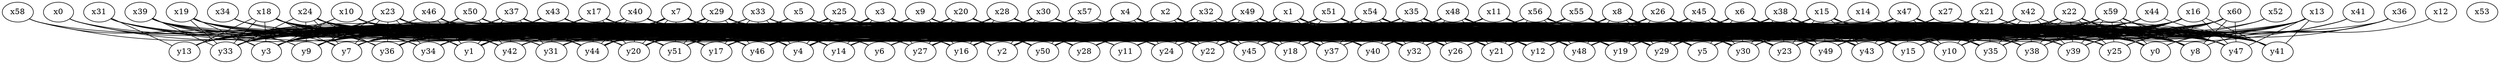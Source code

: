 strict graph grafo_61_52 {
	"x39";
	"x47";
	"x52";
	"x15";
	"x59";
	"x40";
	"x12";
	"x23";
	"x5";
	"x24";
	"x38";
	"x9";
	"x10";
	"x58";
	"x46";
	"x11";
	"x0";
	"x54";
	"x44";
	"x25";
	"x27";
	"x34";
	"x48";
	"x55";
	"x13";
	"x50";
	"x51";
	"x14";
	"x30";
	"x22";
	"x19";
	"x7";
	"x3";
	"x36";
	"x60";
	"x49";
	"x17";
	"x35";
	"x6";
	"x41";
	"x18";
	"x28";
	"x2";
	"x26";
	"x32";
	"x29";
	"x20";
	"x45";
	"x16";
	"x56";
	"x31";
	"x57";
	"x1";
	"x4";
	"x43";
	"x42";
	"x33";
	"x53";
	"x8";
	"x21";
	"x37";
	"y30";
	"y41";
	"y1";
	"y31";
	"y34";
	"y28";
	"y14";
	"y15";
	"y4";
	"y27";
	"y21";
	"y44";
	"y5";
	"y51";
	"y18";
	"y45";
	"y13";
	"y39";
	"y7";
	"y11";
	"y0";
	"y6";
	"y40";
	"y42";
	"y24";
	"y12";
	"y16";
	"y9";
	"y48";
	"y19";
	"y36";
	"y46";
	"y50";
	"y26";
	"y29";
	"y22";
	"y43";
	"y20";
	"y8";
	"y2";
	"y47";
	"y49";
	"y35";
	"y25";
	"y3";
	"y10";
	"y17";
	"y32";
	"y37";
	"y33";
	"y38";
	"y23";

	"x39" -- "y16";
	"x39" -- "y3";
	"x39" -- "y33";
	"x39" -- "y9";
	"x39" -- "y28";
	"x39" -- "y31";
	"x39" -- "y43";
	"x47" -- "y49";
	"x47" -- "y6";
	"x47" -- "y11";
	"x47" -- "y0";
	"x47" -- "y3";
	"x47" -- "y7";
	"x47" -- "y43";
	"x47" -- "y35";
	"x47" -- "y16";
	"x47" -- "y15";
	"x47" -- "y23";
	"x47" -- "y39";
	"x47" -- "y41";
	"x47" -- "y22";
	"x47" -- "y10";
	"x47" -- "y38";
	"x47" -- "y26";
	"x47" -- "y14";
	"x47" -- "y51";
	"x47" -- "y29";
	"x47" -- "y27";
	"x47" -- "y17";
	"x47" -- "y47";
	"x47" -- "y32";
	"x47" -- "y18";
	"x52" -- "y38";
	"x52" -- "y26";
	"x15" -- "y1";
	"x15" -- "y41";
	"x15" -- "y51";
	"x15" -- "y16";
	"x15" -- "y2";
	"x15" -- "y43";
	"x15" -- "y38";
	"x15" -- "y35";
	"x15" -- "y6";
	"x15" -- "y44";
	"x15" -- "y8";
	"x15" -- "y32";
	"x15" -- "y29";
	"x15" -- "y4";
	"x15" -- "y0";
	"x15" -- "y21";
	"x15" -- "y30";
	"x15" -- "y50";
	"x15" -- "y23";
	"x15" -- "y28";
	"x15" -- "y37";
	"x15" -- "y45";
	"x15" -- "y25";
	"x15" -- "y19";
	"x15" -- "y24";
	"x15" -- "y13";
	"x15" -- "y15";
	"x15" -- "y49";
	"x15" -- "y26";
	"x59" -- "y19";
	"x59" -- "y47";
	"x59" -- "y15";
	"x59" -- "y38";
	"x59" -- "y42";
	"x59" -- "y44";
	"x59" -- "y48";
	"x59" -- "y32";
	"x59" -- "y17";
	"x59" -- "y20";
	"x59" -- "y51";
	"x59" -- "y35";
	"x59" -- "y30";
	"x59" -- "y39";
	"x59" -- "y10";
	"x59" -- "y24";
	"x59" -- "y25";
	"x59" -- "y0";
	"x59" -- "y18";
	"x59" -- "y43";
	"x59" -- "y5";
	"x59" -- "y41";
	"x59" -- "y8";
	"x59" -- "y29";
	"x59" -- "y46";
	"x59" -- "y26";
	"x59" -- "y4";
	"x40" -- "y7";
	"x40" -- "y44";
	"x40" -- "y16";
	"x40" -- "y9";
	"x40" -- "y37";
	"x40" -- "y1";
	"x40" -- "y47";
	"x40" -- "y24";
	"x40" -- "y2";
	"x40" -- "y27";
	"x40" -- "y17";
	"x40" -- "y4";
	"x40" -- "y34";
	"x40" -- "y5";
	"x40" -- "y23";
	"x40" -- "y38";
	"x40" -- "y20";
	"x40" -- "y26";
	"x40" -- "y33";
	"x40" -- "y48";
	"x12" -- "y8";
	"x23" -- "y37";
	"x23" -- "y21";
	"x23" -- "y11";
	"x23" -- "y15";
	"x23" -- "y36";
	"x23" -- "y34";
	"x23" -- "y31";
	"x23" -- "y45";
	"x23" -- "y33";
	"x23" -- "y16";
	"x23" -- "y3";
	"x23" -- "y30";
	"x23" -- "y32";
	"x23" -- "y1";
	"x23" -- "y25";
	"x23" -- "y40";
	"x23" -- "y2";
	"x23" -- "y43";
	"x23" -- "y20";
	"x23" -- "y44";
	"x23" -- "y42";
	"x23" -- "y22";
	"x23" -- "y7";
	"x23" -- "y17";
	"x23" -- "y13";
	"x23" -- "y35";
	"x23" -- "y51";
	"x23" -- "y6";
	"x23" -- "y49";
	"x23" -- "y9";
	"x5" -- "y32";
	"x5" -- "y15";
	"x5" -- "y1";
	"x5" -- "y9";
	"x5" -- "y19";
	"x5" -- "y20";
	"x5" -- "y48";
	"x5" -- "y12";
	"x5" -- "y49";
	"x5" -- "y10";
	"x5" -- "y16";
	"x5" -- "y36";
	"x5" -- "y34";
	"x5" -- "y44";
	"x5" -- "y35";
	"x5" -- "y23";
	"x5" -- "y45";
	"x5" -- "y4";
	"x5" -- "y24";
	"x5" -- "y42";
	"x5" -- "y22";
	"x5" -- "y50";
	"x5" -- "y13";
	"x24" -- "y36";
	"x24" -- "y17";
	"x24" -- "y39";
	"x24" -- "y19";
	"x24" -- "y45";
	"x24" -- "y4";
	"x24" -- "y9";
	"x24" -- "y0";
	"x24" -- "y7";
	"x24" -- "y28";
	"x24" -- "y51";
	"x24" -- "y29";
	"x24" -- "y20";
	"x24" -- "y18";
	"x24" -- "y1";
	"x24" -- "y33";
	"x24" -- "y46";
	"x24" -- "y34";
	"x24" -- "y11";
	"x38" -- "y43";
	"x38" -- "y19";
	"x38" -- "y31";
	"x38" -- "y5";
	"x38" -- "y25";
	"x38" -- "y46";
	"x38" -- "y32";
	"x38" -- "y17";
	"x38" -- "y51";
	"x38" -- "y42";
	"x38" -- "y50";
	"x38" -- "y33";
	"x38" -- "y15";
	"x38" -- "y12";
	"x38" -- "y40";
	"x38" -- "y30";
	"x38" -- "y29";
	"x38" -- "y45";
	"x38" -- "y23";
	"x38" -- "y44";
	"x38" -- "y47";
	"x38" -- "y0";
	"x38" -- "y8";
	"x38" -- "y49";
	"x38" -- "y26";
	"x38" -- "y21";
	"x38" -- "y3";
	"x38" -- "y35";
	"x38" -- "y10";
	"x38" -- "y36";
	"x38" -- "y37";
	"x38" -- "y22";
	"x38" -- "y39";
	"x38" -- "y18";
	"x9" -- "y45";
	"x9" -- "y50";
	"x9" -- "y46";
	"x9" -- "y0";
	"x9" -- "y42";
	"x9" -- "y13";
	"x9" -- "y18";
	"x9" -- "y27";
	"x9" -- "y43";
	"x9" -- "y34";
	"x9" -- "y44";
	"x9" -- "y30";
	"x9" -- "y35";
	"x9" -- "y40";
	"x9" -- "y12";
	"x9" -- "y17";
	"x9" -- "y22";
	"x9" -- "y29";
	"x9" -- "y11";
	"x9" -- "y31";
	"x9" -- "y1";
	"x9" -- "y36";
	"x9" -- "y51";
	"x9" -- "y16";
	"x9" -- "y23";
	"x9" -- "y48";
	"x9" -- "y37";
	"x9" -- "y7";
	"x9" -- "y8";
	"x9" -- "y10";
	"x10" -- "y26";
	"x10" -- "y29";
	"x10" -- "y27";
	"x10" -- "y1";
	"x10" -- "y33";
	"x10" -- "y22";
	"x10" -- "y31";
	"x10" -- "y51";
	"x10" -- "y46";
	"x10" -- "y14";
	"x10" -- "y25";
	"x10" -- "y3";
	"x10" -- "y6";
	"x58" -- "y51";
	"x58" -- "y44";
	"x58" -- "y9";
	"x46" -- "y35";
	"x46" -- "y37";
	"x46" -- "y6";
	"x46" -- "y17";
	"x46" -- "y39";
	"x46" -- "y4";
	"x46" -- "y44";
	"x46" -- "y42";
	"x46" -- "y3";
	"x46" -- "y48";
	"x46" -- "y1";
	"x46" -- "y21";
	"x46" -- "y12";
	"x46" -- "y13";
	"x46" -- "y34";
	"x46" -- "y16";
	"x11" -- "y47";
	"x11" -- "y23";
	"x11" -- "y48";
	"x11" -- "y36";
	"x11" -- "y32";
	"x11" -- "y34";
	"x11" -- "y25";
	"x11" -- "y27";
	"x11" -- "y44";
	"x11" -- "y22";
	"x11" -- "y43";
	"x11" -- "y21";
	"x11" -- "y19";
	"x11" -- "y33";
	"x0" -- "y44";
	"x0" -- "y14";
	"x0" -- "y34";
	"x0" -- "y7";
	"x54" -- "y21";
	"x54" -- "y1";
	"x54" -- "y25";
	"x54" -- "y31";
	"x54" -- "y19";
	"x54" -- "y15";
	"x54" -- "y10";
	"x54" -- "y0";
	"x54" -- "y11";
	"x54" -- "y51";
	"x54" -- "y14";
	"x54" -- "y34";
	"x54" -- "y26";
	"x54" -- "y38";
	"x54" -- "y22";
	"x54" -- "y37";
	"x54" -- "y48";
	"x54" -- "y50";
	"x54" -- "y43";
	"x54" -- "y27";
	"x54" -- "y46";
	"x54" -- "y5";
	"x54" -- "y17";
	"x54" -- "y7";
	"x54" -- "y2";
	"x54" -- "y8";
	"x54" -- "y23";
	"x54" -- "y33";
	"x54" -- "y16";
	"x54" -- "y29";
	"x54" -- "y44";
	"x54" -- "y40";
	"x54" -- "y6";
	"x54" -- "y32";
	"x44" -- "y43";
	"x44" -- "y30";
	"x44" -- "y16";
	"x44" -- "y4";
	"x44" -- "y18";
	"x44" -- "y41";
	"x44" -- "y10";
	"x44" -- "y29";
	"x25" -- "y2";
	"x25" -- "y18";
	"x25" -- "y21";
	"x25" -- "y1";
	"x25" -- "y44";
	"x25" -- "y13";
	"x25" -- "y22";
	"x25" -- "y34";
	"x25" -- "y38";
	"x25" -- "y36";
	"x25" -- "y47";
	"x25" -- "y10";
	"x25" -- "y31";
	"x25" -- "y24";
	"x25" -- "y17";
	"x25" -- "y15";
	"x25" -- "y8";
	"x25" -- "y14";
	"x25" -- "y46";
	"x25" -- "y51";
	"x25" -- "y30";
	"x25" -- "y20";
	"x25" -- "y49";
	"x25" -- "y4";
	"x25" -- "y28";
	"x27" -- "y29";
	"x27" -- "y48";
	"x27" -- "y1";
	"x27" -- "y50";
	"x27" -- "y45";
	"x27" -- "y6";
	"x27" -- "y41";
	"x27" -- "y12";
	"x27" -- "y25";
	"x27" -- "y18";
	"x27" -- "y40";
	"x27" -- "y21";
	"x27" -- "y43";
	"x27" -- "y23";
	"x34" -- "y6";
	"x34" -- "y28";
	"x34" -- "y36";
	"x48" -- "y22";
	"x48" -- "y16";
	"x48" -- "y7";
	"x48" -- "y40";
	"x48" -- "y32";
	"x48" -- "y24";
	"x48" -- "y3";
	"x48" -- "y41";
	"x48" -- "y30";
	"x48" -- "y42";
	"x48" -- "y35";
	"x48" -- "y0";
	"x48" -- "y26";
	"x48" -- "y6";
	"x48" -- "y31";
	"x48" -- "y50";
	"x48" -- "y27";
	"x48" -- "y48";
	"x48" -- "y14";
	"x48" -- "y45";
	"x48" -- "y19";
	"x48" -- "y17";
	"x48" -- "y15";
	"x48" -- "y4";
	"x48" -- "y47";
	"x48" -- "y12";
	"x48" -- "y20";
	"x48" -- "y29";
	"x48" -- "y5";
	"x48" -- "y38";
	"x48" -- "y18";
	"x48" -- "y25";
	"x48" -- "y39";
	"x48" -- "y44";
	"x48" -- "y46";
	"x48" -- "y36";
	"x48" -- "y21";
	"x55" -- "y23";
	"x55" -- "y2";
	"x55" -- "y47";
	"x55" -- "y41";
	"x55" -- "y4";
	"x55" -- "y51";
	"x55" -- "y28";
	"x55" -- "y26";
	"x55" -- "y29";
	"x55" -- "y35";
	"x55" -- "y38";
	"x55" -- "y14";
	"x55" -- "y34";
	"x55" -- "y21";
	"x55" -- "y22";
	"x55" -- "y17";
	"x55" -- "y6";
	"x55" -- "y32";
	"x55" -- "y37";
	"x55" -- "y16";
	"x55" -- "y50";
	"x13" -- "y21";
	"x13" -- "y22";
	"x13" -- "y39";
	"x13" -- "y43";
	"x13" -- "y25";
	"x13" -- "y49";
	"x13" -- "y0";
	"x13" -- "y41";
	"x13" -- "y15";
	"x13" -- "y23";
	"x13" -- "y45";
	"x13" -- "y37";
	"x13" -- "y36";
	"x13" -- "y47";
	"x50" -- "y5";
	"x50" -- "y47";
	"x50" -- "y17";
	"x50" -- "y15";
	"x50" -- "y46";
	"x50" -- "y32";
	"x50" -- "y33";
	"x50" -- "y2";
	"x50" -- "y38";
	"x50" -- "y29";
	"x50" -- "y36";
	"x50" -- "y44";
	"x50" -- "y7";
	"x50" -- "y9";
	"x50" -- "y4";
	"x50" -- "y51";
	"x50" -- "y42";
	"x51" -- "y26";
	"x51" -- "y1";
	"x51" -- "y29";
	"x51" -- "y15";
	"x51" -- "y35";
	"x51" -- "y47";
	"x51" -- "y8";
	"x51" -- "y10";
	"x51" -- "y51";
	"x51" -- "y36";
	"x51" -- "y23";
	"x51" -- "y14";
	"x51" -- "y20";
	"x51" -- "y6";
	"x51" -- "y46";
	"x51" -- "y16";
	"x51" -- "y18";
	"x51" -- "y43";
	"x51" -- "y17";
	"x51" -- "y22";
	"x51" -- "y4";
	"x51" -- "y32";
	"x51" -- "y45";
	"x51" -- "y31";
	"x51" -- "y2";
	"x51" -- "y48";
	"x14" -- "y44";
	"x14" -- "y40";
	"x14" -- "y47";
	"x30" -- "y5";
	"x30" -- "y25";
	"x30" -- "y8";
	"x30" -- "y18";
	"x30" -- "y32";
	"x30" -- "y9";
	"x30" -- "y21";
	"x30" -- "y0";
	"x30" -- "y6";
	"x30" -- "y51";
	"x30" -- "y31";
	"x30" -- "y34";
	"x30" -- "y33";
	"x30" -- "y36";
	"x30" -- "y48";
	"x30" -- "y2";
	"x30" -- "y10";
	"x30" -- "y24";
	"x30" -- "y27";
	"x30" -- "y17";
	"x30" -- "y49";
	"x30" -- "y19";
	"x30" -- "y16";
	"x30" -- "y43";
	"x30" -- "y44";
	"x30" -- "y4";
	"x22" -- "y12";
	"x22" -- "y39";
	"x22" -- "y21";
	"x22" -- "y47";
	"x22" -- "y17";
	"x22" -- "y0";
	"x22" -- "y24";
	"x22" -- "y8";
	"x22" -- "y35";
	"x22" -- "y34";
	"x22" -- "y11";
	"x22" -- "y23";
	"x22" -- "y38";
	"x22" -- "y14";
	"x22" -- "y19";
	"x22" -- "y5";
	"x22" -- "y40";
	"x22" -- "y15";
	"x22" -- "y22";
	"x22" -- "y49";
	"x22" -- "y41";
	"x22" -- "y20";
	"x22" -- "y29";
	"x22" -- "y45";
	"x22" -- "y43";
	"x22" -- "y42";
	"x22" -- "y10";
	"x22" -- "y25";
	"x22" -- "y7";
	"x19" -- "y4";
	"x19" -- "y24";
	"x19" -- "y3";
	"x19" -- "y30";
	"x19" -- "y42";
	"x19" -- "y20";
	"x19" -- "y27";
	"x19" -- "y18";
	"x19" -- "y33";
	"x19" -- "y36";
	"x7" -- "y31";
	"x7" -- "y30";
	"x7" -- "y43";
	"x7" -- "y49";
	"x7" -- "y7";
	"x7" -- "y13";
	"x7" -- "y10";
	"x7" -- "y21";
	"x7" -- "y20";
	"x7" -- "y9";
	"x7" -- "y51";
	"x7" -- "y16";
	"x7" -- "y46";
	"x7" -- "y34";
	"x7" -- "y24";
	"x7" -- "y47";
	"x7" -- "y40";
	"x7" -- "y3";
	"x7" -- "y6";
	"x7" -- "y33";
	"x7" -- "y19";
	"x7" -- "y18";
	"x7" -- "y50";
	"x7" -- "y42";
	"x7" -- "y39";
	"x7" -- "y44";
	"x7" -- "y35";
	"x7" -- "y28";
	"x7" -- "y45";
	"x7" -- "y22";
	"x3" -- "y3";
	"x3" -- "y1";
	"x3" -- "y38";
	"x3" -- "y28";
	"x3" -- "y19";
	"x3" -- "y14";
	"x3" -- "y2";
	"x3" -- "y4";
	"x3" -- "y45";
	"x3" -- "y42";
	"x3" -- "y17";
	"x3" -- "y50";
	"x3" -- "y7";
	"x3" -- "y27";
	"x3" -- "y43";
	"x3" -- "y46";
	"x3" -- "y6";
	"x3" -- "y34";
	"x3" -- "y8";
	"x3" -- "y29";
	"x3" -- "y35";
	"x3" -- "y31";
	"x3" -- "y24";
	"x3" -- "y49";
	"x3" -- "y16";
	"x3" -- "y33";
	"x3" -- "y25";
	"x3" -- "y26";
	"x3" -- "y21";
	"x36" -- "y10";
	"x36" -- "y0";
	"x36" -- "y8";
	"x36" -- "y17";
	"x60" -- "y43";
	"x60" -- "y21";
	"x60" -- "y28";
	"x60" -- "y26";
	"x60" -- "y16";
	"x60" -- "y38";
	"x60" -- "y8";
	"x60" -- "y47";
	"x60" -- "y40";
	"x60" -- "y9";
	"x60" -- "y25";
	"x49" -- "y7";
	"x49" -- "y43";
	"x49" -- "y31";
	"x49" -- "y23";
	"x49" -- "y19";
	"x49" -- "y39";
	"x49" -- "y37";
	"x49" -- "y38";
	"x49" -- "y33";
	"x49" -- "y5";
	"x49" -- "y9";
	"x49" -- "y41";
	"x49" -- "y6";
	"x49" -- "y13";
	"x49" -- "y16";
	"x49" -- "y32";
	"x49" -- "y22";
	"x49" -- "y1";
	"x49" -- "y8";
	"x49" -- "y26";
	"x49" -- "y47";
	"x49" -- "y50";
	"x49" -- "y40";
	"x49" -- "y29";
	"x49" -- "y11";
	"x49" -- "y20";
	"x49" -- "y4";
	"x49" -- "y30";
	"x49" -- "y51";
	"x49" -- "y14";
	"x49" -- "y21";
	"x49" -- "y3";
	"x49" -- "y18";
	"x49" -- "y35";
	"x17" -- "y27";
	"x17" -- "y17";
	"x17" -- "y48";
	"x17" -- "y37";
	"x17" -- "y9";
	"x17" -- "y30";
	"x17" -- "y26";
	"x17" -- "y33";
	"x17" -- "y4";
	"x17" -- "y46";
	"x17" -- "y1";
	"x17" -- "y49";
	"x17" -- "y16";
	"x17" -- "y44";
	"x17" -- "y20";
	"x17" -- "y36";
	"x17" -- "y45";
	"x17" -- "y34";
	"x17" -- "y21";
	"x17" -- "y22";
	"x17" -- "y50";
	"x17" -- "y12";
	"x17" -- "y5";
	"x17" -- "y3";
	"x17" -- "y23";
	"x17" -- "y7";
	"x17" -- "y15";
	"x17" -- "y51";
	"x17" -- "y14";
	"x17" -- "y13";
	"x17" -- "y6";
	"x17" -- "y41";
	"x35" -- "y33";
	"x35" -- "y12";
	"x35" -- "y26";
	"x35" -- "y40";
	"x35" -- "y47";
	"x35" -- "y34";
	"x35" -- "y19";
	"x35" -- "y21";
	"x35" -- "y8";
	"x35" -- "y2";
	"x35" -- "y38";
	"x35" -- "y14";
	"x35" -- "y29";
	"x35" -- "y9";
	"x35" -- "y10";
	"x35" -- "y49";
	"x35" -- "y3";
	"x35" -- "y30";
	"x35" -- "y45";
	"x35" -- "y18";
	"x35" -- "y17";
	"x35" -- "y0";
	"x35" -- "y46";
	"x35" -- "y1";
	"x35" -- "y39";
	"x35" -- "y50";
	"x35" -- "y4";
	"x35" -- "y6";
	"x6" -- "y32";
	"x6" -- "y15";
	"x6" -- "y31";
	"x6" -- "y30";
	"x6" -- "y42";
	"x6" -- "y47";
	"x6" -- "y46";
	"x6" -- "y49";
	"x6" -- "y8";
	"x6" -- "y39";
	"x6" -- "y21";
	"x6" -- "y29";
	"x6" -- "y35";
	"x6" -- "y34";
	"x6" -- "y5";
	"x6" -- "y2";
	"x6" -- "y11";
	"x6" -- "y24";
	"x6" -- "y7";
	"x6" -- "y45";
	"x41" -- "y39";
	"x41" -- "y30";
	"x41" -- "y35";
	"x18" -- "y29";
	"x18" -- "y30";
	"x18" -- "y19";
	"x18" -- "y45";
	"x18" -- "y2";
	"x18" -- "y1";
	"x18" -- "y3";
	"x18" -- "y13";
	"x18" -- "y42";
	"x18" -- "y33";
	"x18" -- "y32";
	"x18" -- "y36";
	"x18" -- "y34";
	"x18" -- "y46";
	"x18" -- "y18";
	"x18" -- "y21";
	"x18" -- "y11";
	"x18" -- "y7";
	"x18" -- "y14";
	"x18" -- "y31";
	"x28" -- "y27";
	"x28" -- "y28";
	"x28" -- "y46";
	"x28" -- "y5";
	"x28" -- "y21";
	"x28" -- "y18";
	"x28" -- "y29";
	"x28" -- "y51";
	"x28" -- "y34";
	"x28" -- "y19";
	"x28" -- "y10";
	"x28" -- "y41";
	"x28" -- "y16";
	"x28" -- "y35";
	"x28" -- "y12";
	"x28" -- "y17";
	"x28" -- "y7";
	"x28" -- "y4";
	"x28" -- "y3";
	"x28" -- "y14";
	"x28" -- "y22";
	"x2" -- "y40";
	"x2" -- "y38";
	"x2" -- "y45";
	"x2" -- "y33";
	"x2" -- "y37";
	"x2" -- "y3";
	"x2" -- "y16";
	"x2" -- "y35";
	"x2" -- "y18";
	"x2" -- "y22";
	"x2" -- "y39";
	"x2" -- "y14";
	"x2" -- "y48";
	"x2" -- "y0";
	"x2" -- "y41";
	"x2" -- "y32";
	"x2" -- "y49";
	"x2" -- "y29";
	"x2" -- "y34";
	"x2" -- "y1";
	"x2" -- "y30";
	"x2" -- "y43";
	"x2" -- "y7";
	"x2" -- "y13";
	"x2" -- "y42";
	"x2" -- "y46";
	"x2" -- "y31";
	"x26" -- "y27";
	"x26" -- "y7";
	"x26" -- "y16";
	"x26" -- "y4";
	"x26" -- "y12";
	"x26" -- "y32";
	"x26" -- "y20";
	"x26" -- "y0";
	"x26" -- "y36";
	"x26" -- "y22";
	"x26" -- "y47";
	"x26" -- "y48";
	"x26" -- "y39";
	"x26" -- "y6";
	"x26" -- "y46";
	"x26" -- "y28";
	"x26" -- "y41";
	"x26" -- "y19";
	"x26" -- "y30";
	"x26" -- "y40";
	"x26" -- "y14";
	"x26" -- "y50";
	"x26" -- "y37";
	"x26" -- "y35";
	"x26" -- "y31";
	"x26" -- "y10";
	"x26" -- "y15";
	"x26" -- "y51";
	"x26" -- "y23";
	"x26" -- "y43";
	"x26" -- "y11";
	"x32" -- "y21";
	"x32" -- "y39";
	"x32" -- "y9";
	"x32" -- "y27";
	"x32" -- "y24";
	"x32" -- "y3";
	"x32" -- "y35";
	"x32" -- "y29";
	"x32" -- "y32";
	"x32" -- "y48";
	"x32" -- "y12";
	"x32" -- "y6";
	"x32" -- "y31";
	"x32" -- "y42";
	"x32" -- "y45";
	"x32" -- "y15";
	"x32" -- "y0";
	"x32" -- "y28";
	"x32" -- "y7";
	"x32" -- "y47";
	"x32" -- "y13";
	"x29" -- "y25";
	"x29" -- "y4";
	"x29" -- "y0";
	"x29" -- "y32";
	"x29" -- "y44";
	"x29" -- "y43";
	"x29" -- "y9";
	"x29" -- "y51";
	"x29" -- "y2";
	"x29" -- "y7";
	"x29" -- "y20";
	"x29" -- "y15";
	"x29" -- "y14";
	"x29" -- "y40";
	"x29" -- "y26";
	"x29" -- "y31";
	"x29" -- "y46";
	"x29" -- "y36";
	"x29" -- "y24";
	"x29" -- "y48";
	"x20" -- "y19";
	"x20" -- "y35";
	"x20" -- "y14";
	"x20" -- "y40";
	"x20" -- "y1";
	"x20" -- "y50";
	"x20" -- "y30";
	"x20" -- "y10";
	"x20" -- "y32";
	"x20" -- "y38";
	"x20" -- "y48";
	"x20" -- "y20";
	"x20" -- "y18";
	"x20" -- "y34";
	"x20" -- "y42";
	"x20" -- "y7";
	"x20" -- "y49";
	"x20" -- "y33";
	"x20" -- "y26";
	"x20" -- "y43";
	"x20" -- "y24";
	"x20" -- "y36";
	"x20" -- "y37";
	"x20" -- "y17";
	"x20" -- "y9";
	"x20" -- "y27";
	"x20" -- "y39";
	"x20" -- "y4";
	"x20" -- "y22";
	"x20" -- "y44";
	"x20" -- "y23";
	"x20" -- "y45";
	"x45" -- "y23";
	"x45" -- "y35";
	"x45" -- "y1";
	"x45" -- "y0";
	"x45" -- "y48";
	"x45" -- "y46";
	"x45" -- "y49";
	"x45" -- "y12";
	"x45" -- "y44";
	"x45" -- "y8";
	"x45" -- "y22";
	"x45" -- "y10";
	"x45" -- "y4";
	"x45" -- "y28";
	"x45" -- "y19";
	"x45" -- "y27";
	"x45" -- "y40";
	"x45" -- "y21";
	"x45" -- "y15";
	"x45" -- "y30";
	"x45" -- "y11";
	"x45" -- "y45";
	"x45" -- "y37";
	"x45" -- "y29";
	"x45" -- "y36";
	"x45" -- "y2";
	"x16" -- "y32";
	"x16" -- "y24";
	"x16" -- "y30";
	"x16" -- "y43";
	"x16" -- "y41";
	"x16" -- "y48";
	"x16" -- "y47";
	"x16" -- "y39";
	"x16" -- "y31";
	"x16" -- "y35";
	"x16" -- "y37";
	"x16" -- "y20";
	"x16" -- "y14";
	"x16" -- "y38";
	"x56" -- "y1";
	"x56" -- "y43";
	"x56" -- "y15";
	"x56" -- "y4";
	"x56" -- "y28";
	"x56" -- "y9";
	"x56" -- "y2";
	"x56" -- "y14";
	"x56" -- "y27";
	"x56" -- "y51";
	"x56" -- "y19";
	"x56" -- "y39";
	"x56" -- "y50";
	"x56" -- "y46";
	"x56" -- "y0";
	"x56" -- "y6";
	"x56" -- "y16";
	"x56" -- "y48";
	"x56" -- "y23";
	"x56" -- "y10";
	"x56" -- "y18";
	"x56" -- "y21";
	"x56" -- "y30";
	"x56" -- "y38";
	"x56" -- "y20";
	"x56" -- "y25";
	"x56" -- "y31";
	"x56" -- "y5";
	"x56" -- "y42";
	"x56" -- "y8";
	"x31" -- "y37";
	"x31" -- "y31";
	"x31" -- "y27";
	"x31" -- "y7";
	"x31" -- "y17";
	"x31" -- "y13";
	"x57" -- "y0";
	"x57" -- "y2";
	"x57" -- "y50";
	"x57" -- "y14";
	"x57" -- "y23";
	"x57" -- "y20";
	"x57" -- "y6";
	"x1" -- "y26";
	"x1" -- "y46";
	"x1" -- "y39";
	"x1" -- "y2";
	"x1" -- "y1";
	"x1" -- "y17";
	"x1" -- "y7";
	"x1" -- "y29";
	"x1" -- "y12";
	"x1" -- "y9";
	"x1" -- "y6";
	"x1" -- "y40";
	"x1" -- "y45";
	"x1" -- "y18";
	"x1" -- "y8";
	"x1" -- "y36";
	"x1" -- "y48";
	"x1" -- "y3";
	"x1" -- "y38";
	"x1" -- "y14";
	"x1" -- "y10";
	"x1" -- "y31";
	"x1" -- "y43";
	"x1" -- "y30";
	"x1" -- "y22";
	"x1" -- "y0";
	"x1" -- "y44";
	"x1" -- "y20";
	"x1" -- "y5";
	"x1" -- "y37";
	"x1" -- "y41";
	"x4" -- "y27";
	"x4" -- "y24";
	"x4" -- "y38";
	"x4" -- "y16";
	"x4" -- "y39";
	"x4" -- "y51";
	"x4" -- "y50";
	"x4" -- "y1";
	"x4" -- "y8";
	"x4" -- "y35";
	"x4" -- "y29";
	"x4" -- "y40";
	"x4" -- "y26";
	"x4" -- "y13";
	"x4" -- "y37";
	"x4" -- "y34";
	"x4" -- "y12";
	"x4" -- "y5";
	"x4" -- "y20";
	"x4" -- "y3";
	"x4" -- "y22";
	"x43" -- "y43";
	"x43" -- "y0";
	"x43" -- "y40";
	"x43" -- "y3";
	"x43" -- "y31";
	"x43" -- "y37";
	"x43" -- "y6";
	"x43" -- "y2";
	"x43" -- "y17";
	"x43" -- "y50";
	"x43" -- "y4";
	"x43" -- "y45";
	"x43" -- "y34";
	"x43" -- "y1";
	"x43" -- "y20";
	"x43" -- "y11";
	"x43" -- "y14";
	"x42" -- "y39";
	"x42" -- "y28";
	"x42" -- "y49";
	"x42" -- "y30";
	"x42" -- "y37";
	"x42" -- "y1";
	"x42" -- "y48";
	"x42" -- "y10";
	"x42" -- "y5";
	"x42" -- "y44";
	"x42" -- "y35";
	"x42" -- "y0";
	"x42" -- "y17";
	"x42" -- "y38";
	"x42" -- "y8";
	"x42" -- "y34";
	"x33" -- "y28";
	"x33" -- "y1";
	"x33" -- "y26";
	"x33" -- "y4";
	"x33" -- "y50";
	"x33" -- "y23";
	"x33" -- "y7";
	"x33" -- "y17";
	"x33" -- "y34";
	"x33" -- "y46";
	"x33" -- "y13";
	"x33" -- "y22";
	"x33" -- "y32";
	"x33" -- "y40";
	"x33" -- "y12";
	"x33" -- "y30";
	"x33" -- "y21";
	"x33" -- "y38";
	"x33" -- "y8";
	"x33" -- "y24";
	"x33" -- "y11";
	"x33" -- "y3";
	"x33" -- "y16";
	"x33" -- "y42";
	"x33" -- "y5";
	"x33" -- "y10";
	"x33" -- "y9";
	"x8" -- "y27";
	"x8" -- "y48";
	"x8" -- "y29";
	"x8" -- "y40";
	"x8" -- "y4";
	"x8" -- "y22";
	"x8" -- "y12";
	"x8" -- "y37";
	"x8" -- "y28";
	"x8" -- "y19";
	"x8" -- "y43";
	"x8" -- "y47";
	"x8" -- "y6";
	"x8" -- "y21";
	"x8" -- "y18";
	"x8" -- "y36";
	"x8" -- "y35";
	"x8" -- "y2";
	"x8" -- "y33";
	"x8" -- "y41";
	"x8" -- "y5";
	"x8" -- "y24";
	"x8" -- "y45";
	"x8" -- "y25";
	"x8" -- "y9";
	"x8" -- "y11";
	"x8" -- "y30";
	"x8" -- "y34";
	"x8" -- "y49";
	"x8" -- "y46";
	"x8" -- "y0";
	"x8" -- "y51";
	"x21" -- "y8";
	"x21" -- "y31";
	"x21" -- "y27";
	"x21" -- "y43";
	"x21" -- "y0";
	"x21" -- "y29";
	"x21" -- "y10";
	"x21" -- "y5";
	"x21" -- "y15";
	"x21" -- "y44";
	"x21" -- "y47";
	"x21" -- "y28";
	"x21" -- "y25";
	"x21" -- "y16";
	"x21" -- "y2";
	"x21" -- "y48";
	"x21" -- "y35";
	"x21" -- "y42";
	"x21" -- "y12";
	"x21" -- "y19";
	"x21" -- "y26";
	"x21" -- "y30";
	"x21" -- "y49";
	"x37" -- "y36";
	"x37" -- "y13";
	"x37" -- "y44";
	"x37" -- "y3";
	"x37" -- "y9";
	"x37" -- "y10";
	"x37" -- "y22";
	"x37" -- "y25";
	"x37" -- "y14";
	"x37" -- "y1";
	"x37" -- "y26";
	"x37" -- "y50";
	"x37" -- "y16";
	"x37" -- "y29";
	"x37" -- "y40";
	"x37" -- "y46";
	"x37" -- "y42";
	"x37" -- "y6";
	"x37" -- "y43";
	"x37" -- "y17";
	"x37" -- "y51";
	"x37" -- "y39";
	"x37" -- "y28";
	"x37" -- "y31";
}
